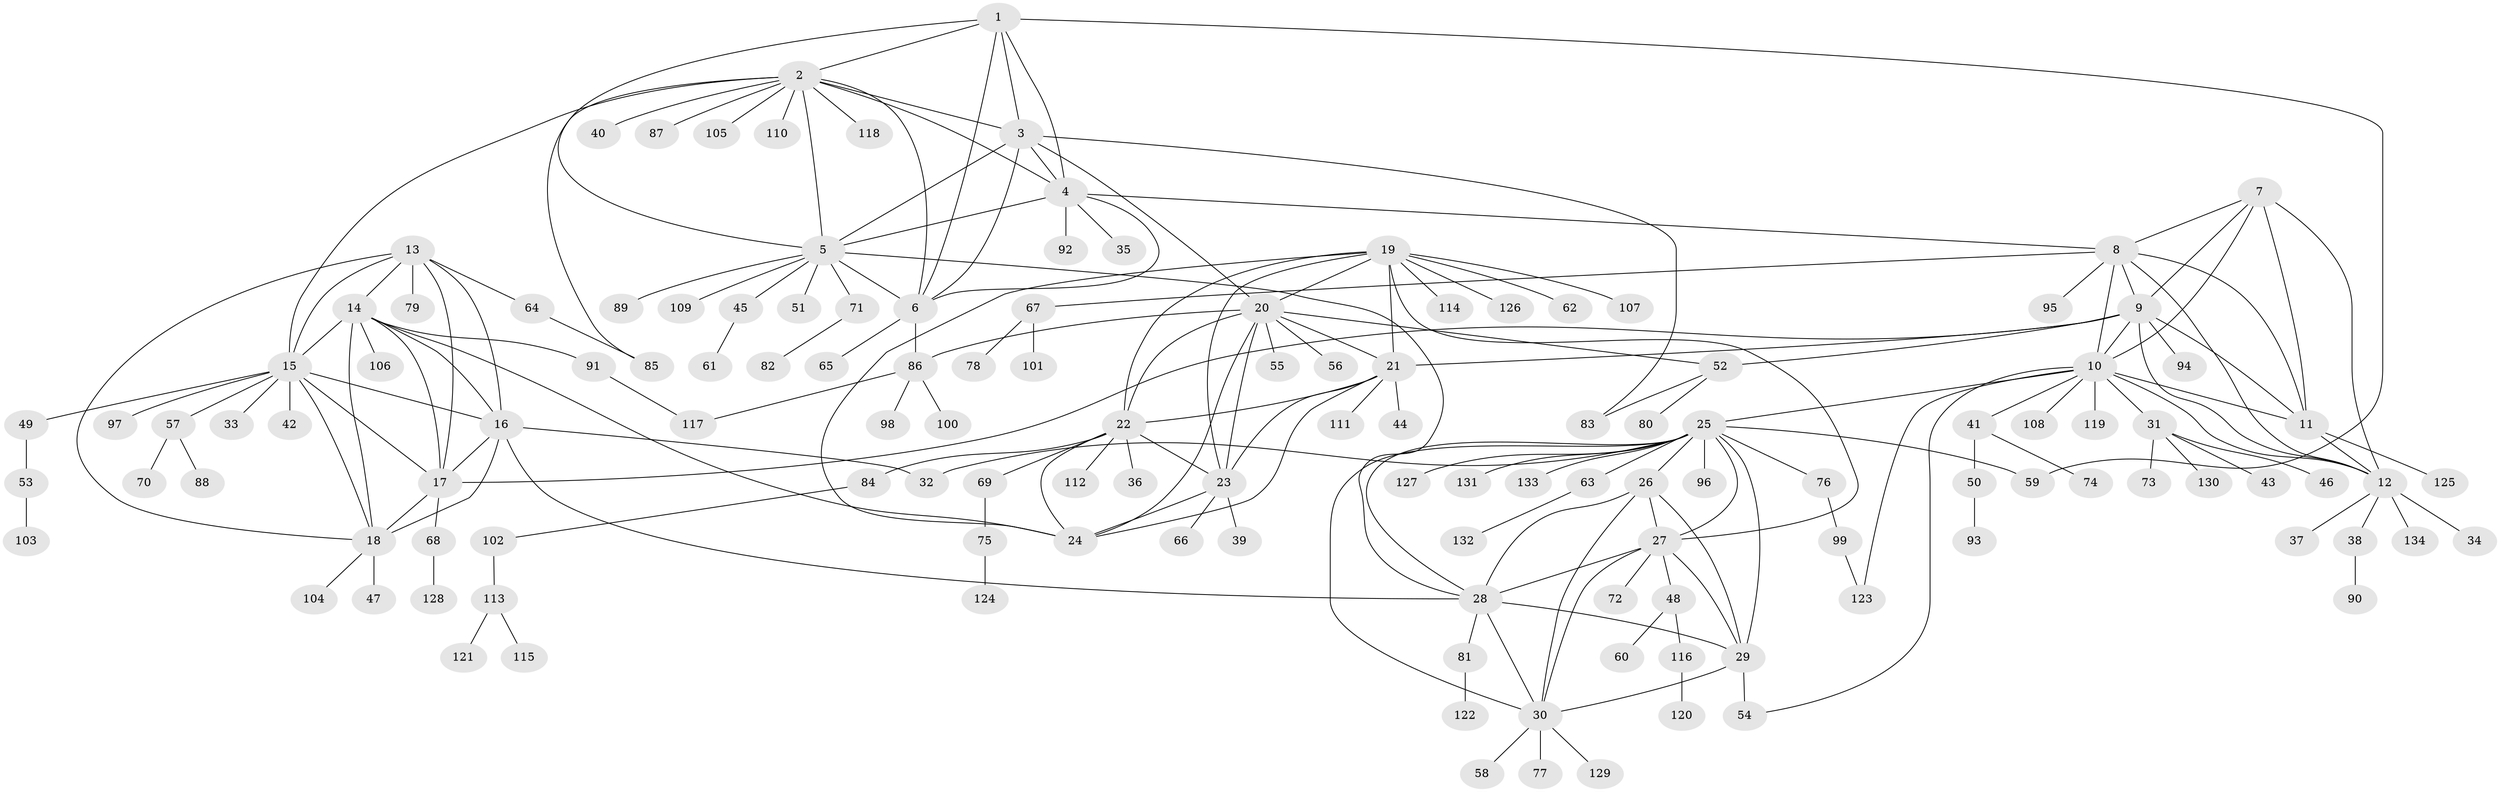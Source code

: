 // coarse degree distribution, {5: 0.0594059405940594, 12: 0.019801980198019802, 10: 0.019801980198019802, 4: 0.019801980198019802, 9: 0.0297029702970297, 6: 0.04950495049504951, 13: 0.009900990099009901, 8: 0.009900990099009901, 7: 0.019801980198019802, 1: 0.5742574257425742, 2: 0.1485148514851485, 3: 0.039603960396039604}
// Generated by graph-tools (version 1.1) at 2025/42/03/06/25 10:42:12]
// undirected, 134 vertices, 198 edges
graph export_dot {
graph [start="1"]
  node [color=gray90,style=filled];
  1;
  2;
  3;
  4;
  5;
  6;
  7;
  8;
  9;
  10;
  11;
  12;
  13;
  14;
  15;
  16;
  17;
  18;
  19;
  20;
  21;
  22;
  23;
  24;
  25;
  26;
  27;
  28;
  29;
  30;
  31;
  32;
  33;
  34;
  35;
  36;
  37;
  38;
  39;
  40;
  41;
  42;
  43;
  44;
  45;
  46;
  47;
  48;
  49;
  50;
  51;
  52;
  53;
  54;
  55;
  56;
  57;
  58;
  59;
  60;
  61;
  62;
  63;
  64;
  65;
  66;
  67;
  68;
  69;
  70;
  71;
  72;
  73;
  74;
  75;
  76;
  77;
  78;
  79;
  80;
  81;
  82;
  83;
  84;
  85;
  86;
  87;
  88;
  89;
  90;
  91;
  92;
  93;
  94;
  95;
  96;
  97;
  98;
  99;
  100;
  101;
  102;
  103;
  104;
  105;
  106;
  107;
  108;
  109;
  110;
  111;
  112;
  113;
  114;
  115;
  116;
  117;
  118;
  119;
  120;
  121;
  122;
  123;
  124;
  125;
  126;
  127;
  128;
  129;
  130;
  131;
  132;
  133;
  134;
  1 -- 2;
  1 -- 3;
  1 -- 4;
  1 -- 5;
  1 -- 6;
  1 -- 59;
  2 -- 3;
  2 -- 4;
  2 -- 5;
  2 -- 6;
  2 -- 15;
  2 -- 40;
  2 -- 85;
  2 -- 87;
  2 -- 105;
  2 -- 110;
  2 -- 118;
  3 -- 4;
  3 -- 5;
  3 -- 6;
  3 -- 20;
  3 -- 83;
  4 -- 5;
  4 -- 6;
  4 -- 8;
  4 -- 35;
  4 -- 92;
  5 -- 6;
  5 -- 28;
  5 -- 45;
  5 -- 51;
  5 -- 71;
  5 -- 89;
  5 -- 109;
  6 -- 65;
  6 -- 86;
  7 -- 8;
  7 -- 9;
  7 -- 10;
  7 -- 11;
  7 -- 12;
  8 -- 9;
  8 -- 10;
  8 -- 11;
  8 -- 12;
  8 -- 67;
  8 -- 95;
  9 -- 10;
  9 -- 11;
  9 -- 12;
  9 -- 17;
  9 -- 21;
  9 -- 52;
  9 -- 94;
  10 -- 11;
  10 -- 12;
  10 -- 25;
  10 -- 31;
  10 -- 41;
  10 -- 54;
  10 -- 108;
  10 -- 119;
  10 -- 123;
  11 -- 12;
  11 -- 125;
  12 -- 34;
  12 -- 37;
  12 -- 38;
  12 -- 134;
  13 -- 14;
  13 -- 15;
  13 -- 16;
  13 -- 17;
  13 -- 18;
  13 -- 64;
  13 -- 79;
  14 -- 15;
  14 -- 16;
  14 -- 17;
  14 -- 18;
  14 -- 24;
  14 -- 91;
  14 -- 106;
  15 -- 16;
  15 -- 17;
  15 -- 18;
  15 -- 33;
  15 -- 42;
  15 -- 49;
  15 -- 57;
  15 -- 97;
  16 -- 17;
  16 -- 18;
  16 -- 28;
  16 -- 32;
  17 -- 18;
  17 -- 68;
  18 -- 47;
  18 -- 104;
  19 -- 20;
  19 -- 21;
  19 -- 22;
  19 -- 23;
  19 -- 24;
  19 -- 27;
  19 -- 62;
  19 -- 107;
  19 -- 114;
  19 -- 126;
  20 -- 21;
  20 -- 22;
  20 -- 23;
  20 -- 24;
  20 -- 52;
  20 -- 55;
  20 -- 56;
  20 -- 86;
  21 -- 22;
  21 -- 23;
  21 -- 24;
  21 -- 44;
  21 -- 111;
  22 -- 23;
  22 -- 24;
  22 -- 36;
  22 -- 69;
  22 -- 84;
  22 -- 112;
  23 -- 24;
  23 -- 39;
  23 -- 66;
  25 -- 26;
  25 -- 27;
  25 -- 28;
  25 -- 29;
  25 -- 30;
  25 -- 32;
  25 -- 59;
  25 -- 63;
  25 -- 76;
  25 -- 96;
  25 -- 127;
  25 -- 131;
  25 -- 133;
  26 -- 27;
  26 -- 28;
  26 -- 29;
  26 -- 30;
  27 -- 28;
  27 -- 29;
  27 -- 30;
  27 -- 48;
  27 -- 72;
  28 -- 29;
  28 -- 30;
  28 -- 81;
  29 -- 30;
  29 -- 54;
  30 -- 58;
  30 -- 77;
  30 -- 129;
  31 -- 43;
  31 -- 46;
  31 -- 73;
  31 -- 130;
  38 -- 90;
  41 -- 50;
  41 -- 74;
  45 -- 61;
  48 -- 60;
  48 -- 116;
  49 -- 53;
  50 -- 93;
  52 -- 80;
  52 -- 83;
  53 -- 103;
  57 -- 70;
  57 -- 88;
  63 -- 132;
  64 -- 85;
  67 -- 78;
  67 -- 101;
  68 -- 128;
  69 -- 75;
  71 -- 82;
  75 -- 124;
  76 -- 99;
  81 -- 122;
  84 -- 102;
  86 -- 98;
  86 -- 100;
  86 -- 117;
  91 -- 117;
  99 -- 123;
  102 -- 113;
  113 -- 115;
  113 -- 121;
  116 -- 120;
}
